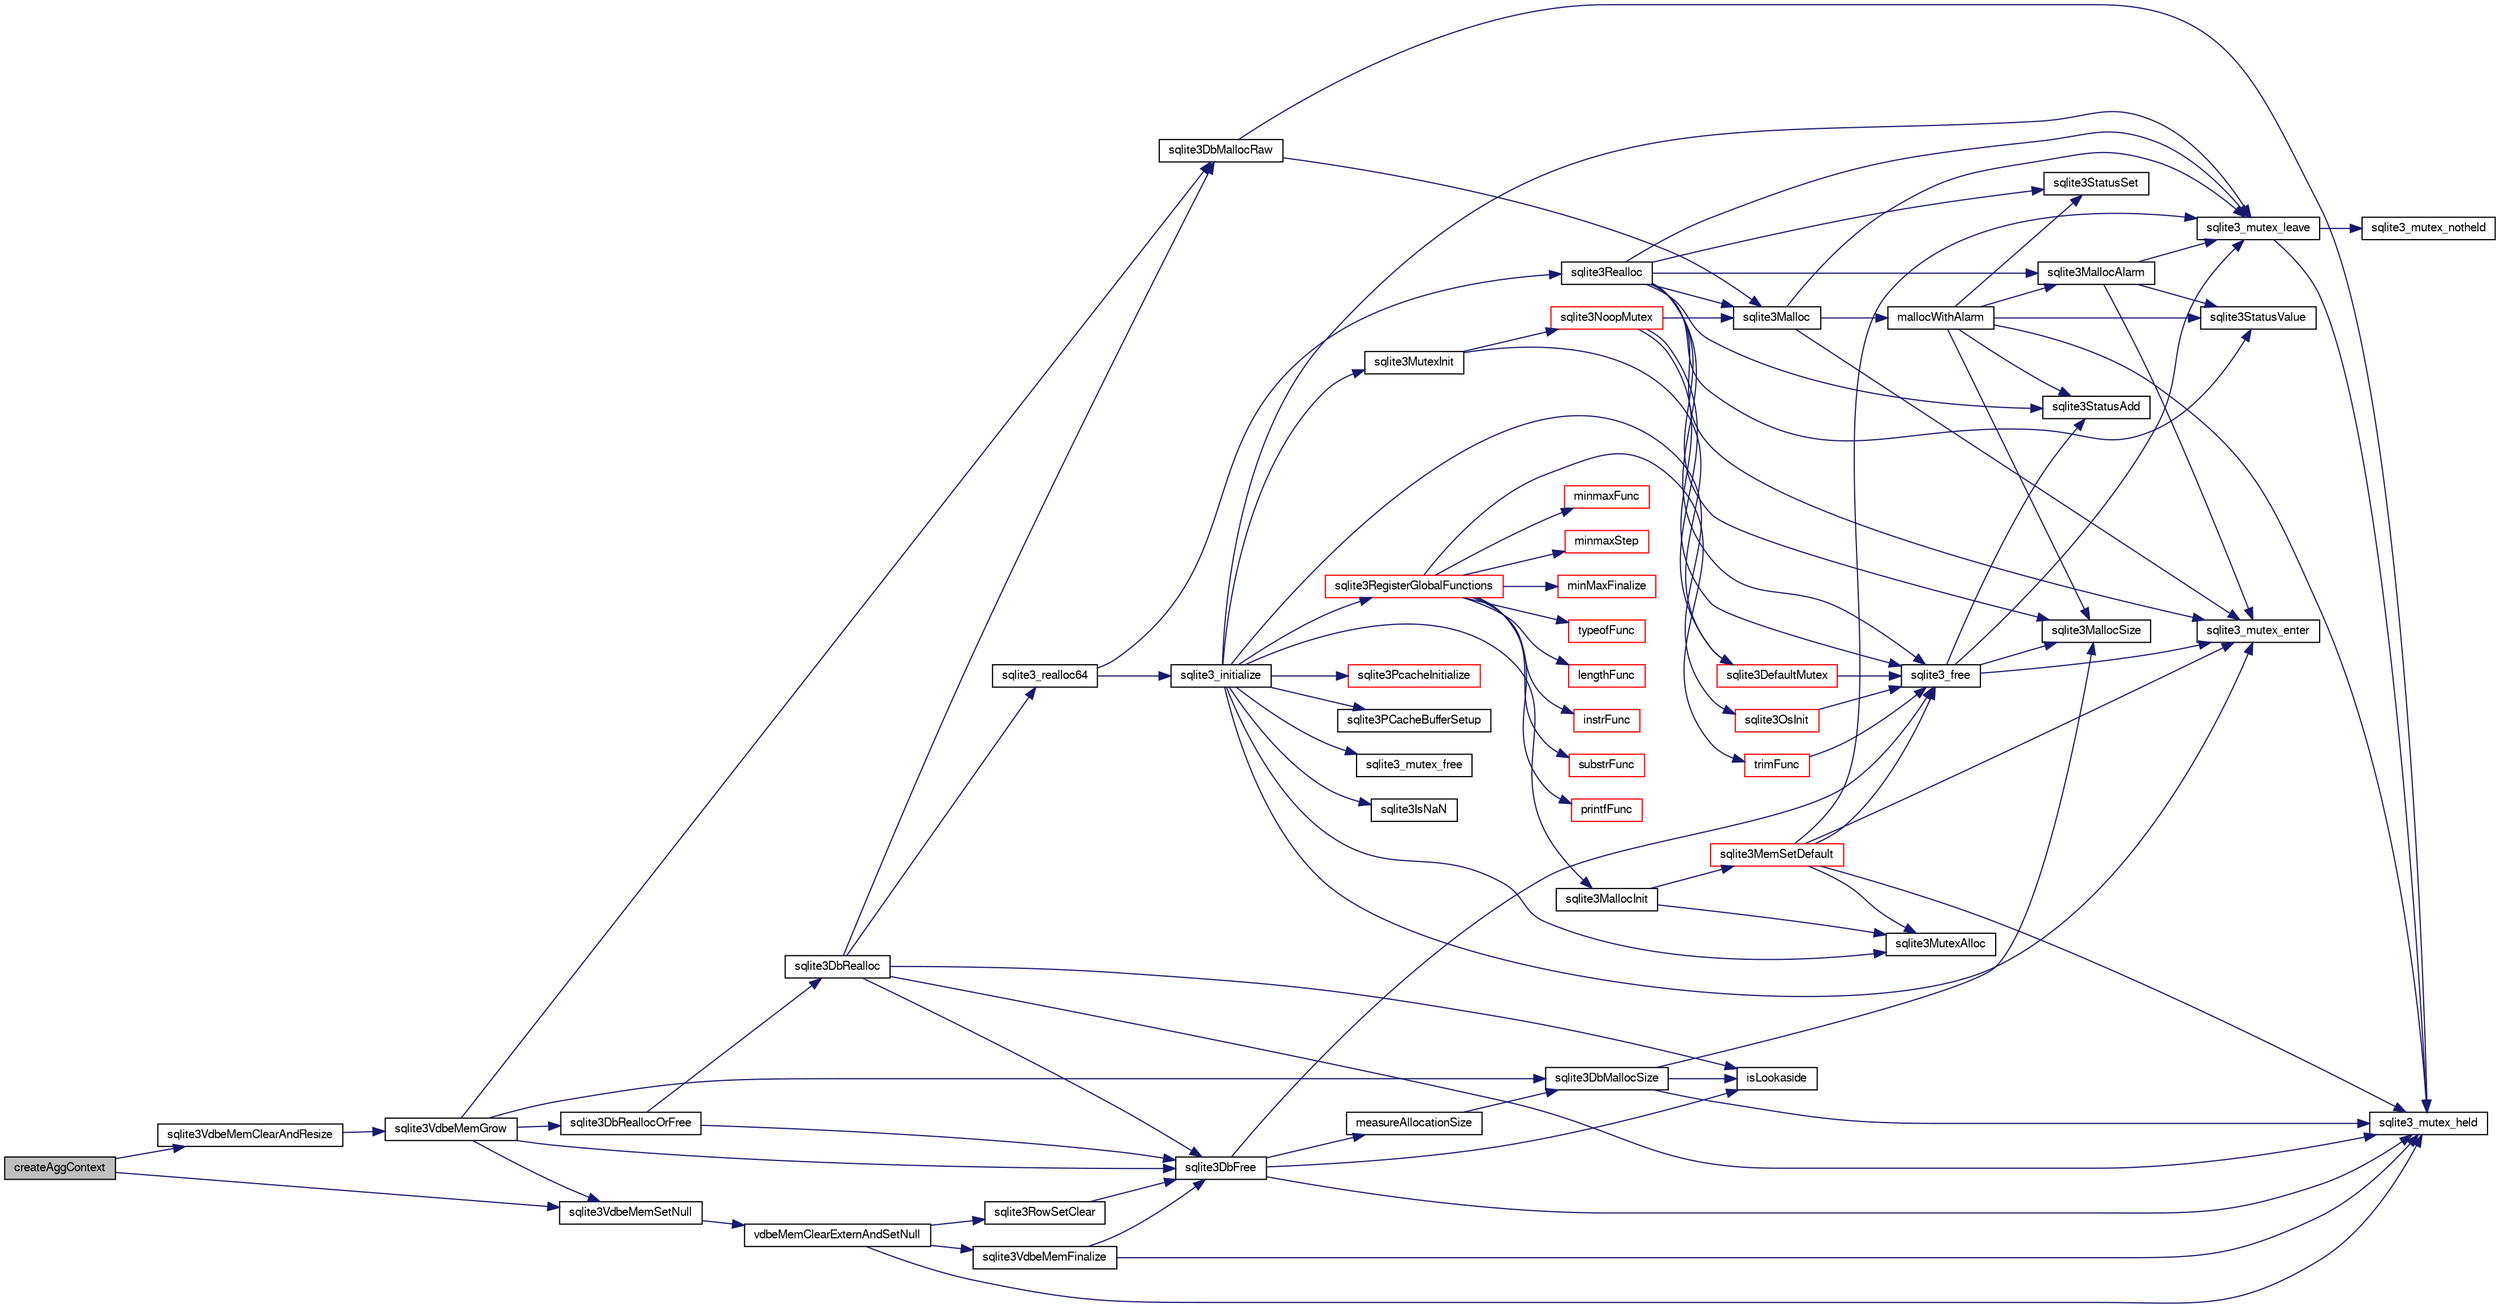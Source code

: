 digraph "createAggContext"
{
  edge [fontname="FreeSans",fontsize="10",labelfontname="FreeSans",labelfontsize="10"];
  node [fontname="FreeSans",fontsize="10",shape=record];
  rankdir="LR";
  Node77978 [label="createAggContext",height=0.2,width=0.4,color="black", fillcolor="grey75", style="filled", fontcolor="black"];
  Node77978 -> Node77979 [color="midnightblue",fontsize="10",style="solid",fontname="FreeSans"];
  Node77979 [label="sqlite3VdbeMemSetNull",height=0.2,width=0.4,color="black", fillcolor="white", style="filled",URL="$sqlite3_8c.html#ae01092c23aebaf8a3ebdf3954609b410"];
  Node77979 -> Node77980 [color="midnightblue",fontsize="10",style="solid",fontname="FreeSans"];
  Node77980 [label="vdbeMemClearExternAndSetNull",height=0.2,width=0.4,color="black", fillcolor="white", style="filled",URL="$sqlite3_8c.html#a29c41a360fb0e86b817777daf061230c"];
  Node77980 -> Node77981 [color="midnightblue",fontsize="10",style="solid",fontname="FreeSans"];
  Node77981 [label="sqlite3_mutex_held",height=0.2,width=0.4,color="black", fillcolor="white", style="filled",URL="$sqlite3_8c.html#acf77da68932b6bc163c5e68547ecc3e7"];
  Node77980 -> Node77982 [color="midnightblue",fontsize="10",style="solid",fontname="FreeSans"];
  Node77982 [label="sqlite3VdbeMemFinalize",height=0.2,width=0.4,color="black", fillcolor="white", style="filled",URL="$sqlite3_8c.html#a2568220f48ddef81b1c43e401042d9d2"];
  Node77982 -> Node77981 [color="midnightblue",fontsize="10",style="solid",fontname="FreeSans"];
  Node77982 -> Node77983 [color="midnightblue",fontsize="10",style="solid",fontname="FreeSans"];
  Node77983 [label="sqlite3DbFree",height=0.2,width=0.4,color="black", fillcolor="white", style="filled",URL="$sqlite3_8c.html#ac70ab821a6607b4a1b909582dc37a069"];
  Node77983 -> Node77981 [color="midnightblue",fontsize="10",style="solid",fontname="FreeSans"];
  Node77983 -> Node77984 [color="midnightblue",fontsize="10",style="solid",fontname="FreeSans"];
  Node77984 [label="measureAllocationSize",height=0.2,width=0.4,color="black", fillcolor="white", style="filled",URL="$sqlite3_8c.html#a45731e644a22fdb756e2b6337224217a"];
  Node77984 -> Node77985 [color="midnightblue",fontsize="10",style="solid",fontname="FreeSans"];
  Node77985 [label="sqlite3DbMallocSize",height=0.2,width=0.4,color="black", fillcolor="white", style="filled",URL="$sqlite3_8c.html#aa397e5a8a03495203a0767abf0a71f86"];
  Node77985 -> Node77986 [color="midnightblue",fontsize="10",style="solid",fontname="FreeSans"];
  Node77986 [label="sqlite3MallocSize",height=0.2,width=0.4,color="black", fillcolor="white", style="filled",URL="$sqlite3_8c.html#acf5d2a5f35270bafb050bd2def576955"];
  Node77985 -> Node77981 [color="midnightblue",fontsize="10",style="solid",fontname="FreeSans"];
  Node77985 -> Node77987 [color="midnightblue",fontsize="10",style="solid",fontname="FreeSans"];
  Node77987 [label="isLookaside",height=0.2,width=0.4,color="black", fillcolor="white", style="filled",URL="$sqlite3_8c.html#a770fa05ff9717b75e16f4d968a77b897"];
  Node77983 -> Node77987 [color="midnightblue",fontsize="10",style="solid",fontname="FreeSans"];
  Node77983 -> Node77988 [color="midnightblue",fontsize="10",style="solid",fontname="FreeSans"];
  Node77988 [label="sqlite3_free",height=0.2,width=0.4,color="black", fillcolor="white", style="filled",URL="$sqlite3_8c.html#a6552349e36a8a691af5487999ab09519"];
  Node77988 -> Node77989 [color="midnightblue",fontsize="10",style="solid",fontname="FreeSans"];
  Node77989 [label="sqlite3_mutex_enter",height=0.2,width=0.4,color="black", fillcolor="white", style="filled",URL="$sqlite3_8c.html#a1c12cde690bd89f104de5cbad12a6bf5"];
  Node77988 -> Node77990 [color="midnightblue",fontsize="10",style="solid",fontname="FreeSans"];
  Node77990 [label="sqlite3StatusAdd",height=0.2,width=0.4,color="black", fillcolor="white", style="filled",URL="$sqlite3_8c.html#afa029f93586aeab4cc85360905dae9cd"];
  Node77988 -> Node77986 [color="midnightblue",fontsize="10",style="solid",fontname="FreeSans"];
  Node77988 -> Node77991 [color="midnightblue",fontsize="10",style="solid",fontname="FreeSans"];
  Node77991 [label="sqlite3_mutex_leave",height=0.2,width=0.4,color="black", fillcolor="white", style="filled",URL="$sqlite3_8c.html#a5838d235601dbd3c1fa993555c6bcc93"];
  Node77991 -> Node77981 [color="midnightblue",fontsize="10",style="solid",fontname="FreeSans"];
  Node77991 -> Node77992 [color="midnightblue",fontsize="10",style="solid",fontname="FreeSans"];
  Node77992 [label="sqlite3_mutex_notheld",height=0.2,width=0.4,color="black", fillcolor="white", style="filled",URL="$sqlite3_8c.html#a83967c837c1c000d3b5adcfaa688f5dc"];
  Node77980 -> Node77993 [color="midnightblue",fontsize="10",style="solid",fontname="FreeSans"];
  Node77993 [label="sqlite3RowSetClear",height=0.2,width=0.4,color="black", fillcolor="white", style="filled",URL="$sqlite3_8c.html#ae153de0cd969511a607e26deeca80342"];
  Node77993 -> Node77983 [color="midnightblue",fontsize="10",style="solid",fontname="FreeSans"];
  Node77978 -> Node77994 [color="midnightblue",fontsize="10",style="solid",fontname="FreeSans"];
  Node77994 [label="sqlite3VdbeMemClearAndResize",height=0.2,width=0.4,color="black", fillcolor="white", style="filled",URL="$sqlite3_8c.html#add082be4aa46084ecdf023cfac898231"];
  Node77994 -> Node77995 [color="midnightblue",fontsize="10",style="solid",fontname="FreeSans"];
  Node77995 [label="sqlite3VdbeMemGrow",height=0.2,width=0.4,color="black", fillcolor="white", style="filled",URL="$sqlite3_8c.html#aba753c9690ae0ba31b5100945cf29447"];
  Node77995 -> Node77985 [color="midnightblue",fontsize="10",style="solid",fontname="FreeSans"];
  Node77995 -> Node77996 [color="midnightblue",fontsize="10",style="solid",fontname="FreeSans"];
  Node77996 [label="sqlite3DbReallocOrFree",height=0.2,width=0.4,color="black", fillcolor="white", style="filled",URL="$sqlite3_8c.html#a532a9fd62eeb46b61885a0fff075231c"];
  Node77996 -> Node77997 [color="midnightblue",fontsize="10",style="solid",fontname="FreeSans"];
  Node77997 [label="sqlite3DbRealloc",height=0.2,width=0.4,color="black", fillcolor="white", style="filled",URL="$sqlite3_8c.html#ae028f4902a9d29bcaf310ff289ee87dc"];
  Node77997 -> Node77981 [color="midnightblue",fontsize="10",style="solid",fontname="FreeSans"];
  Node77997 -> Node77998 [color="midnightblue",fontsize="10",style="solid",fontname="FreeSans"];
  Node77998 [label="sqlite3DbMallocRaw",height=0.2,width=0.4,color="black", fillcolor="white", style="filled",URL="$sqlite3_8c.html#abbe8be0cf7175e11ddc3e2218fad924e"];
  Node77998 -> Node77981 [color="midnightblue",fontsize="10",style="solid",fontname="FreeSans"];
  Node77998 -> Node77999 [color="midnightblue",fontsize="10",style="solid",fontname="FreeSans"];
  Node77999 [label="sqlite3Malloc",height=0.2,width=0.4,color="black", fillcolor="white", style="filled",URL="$sqlite3_8c.html#a361a2eaa846b1885f123abe46f5d8b2b"];
  Node77999 -> Node77989 [color="midnightblue",fontsize="10",style="solid",fontname="FreeSans"];
  Node77999 -> Node78000 [color="midnightblue",fontsize="10",style="solid",fontname="FreeSans"];
  Node78000 [label="mallocWithAlarm",height=0.2,width=0.4,color="black", fillcolor="white", style="filled",URL="$sqlite3_8c.html#ab070d5cf8e48ec8a6a43cf025d48598b"];
  Node78000 -> Node77981 [color="midnightblue",fontsize="10",style="solid",fontname="FreeSans"];
  Node78000 -> Node78001 [color="midnightblue",fontsize="10",style="solid",fontname="FreeSans"];
  Node78001 [label="sqlite3StatusSet",height=0.2,width=0.4,color="black", fillcolor="white", style="filled",URL="$sqlite3_8c.html#afec7586c01fcb5ea17dc9d7725a589d9"];
  Node78000 -> Node78002 [color="midnightblue",fontsize="10",style="solid",fontname="FreeSans"];
  Node78002 [label="sqlite3StatusValue",height=0.2,width=0.4,color="black", fillcolor="white", style="filled",URL="$sqlite3_8c.html#a30b8ac296c6e200c1fa57708d52c6ef6"];
  Node78000 -> Node78003 [color="midnightblue",fontsize="10",style="solid",fontname="FreeSans"];
  Node78003 [label="sqlite3MallocAlarm",height=0.2,width=0.4,color="black", fillcolor="white", style="filled",URL="$sqlite3_8c.html#ada66988e8471d1198f3219c062377508"];
  Node78003 -> Node78002 [color="midnightblue",fontsize="10",style="solid",fontname="FreeSans"];
  Node78003 -> Node77991 [color="midnightblue",fontsize="10",style="solid",fontname="FreeSans"];
  Node78003 -> Node77989 [color="midnightblue",fontsize="10",style="solid",fontname="FreeSans"];
  Node78000 -> Node77986 [color="midnightblue",fontsize="10",style="solid",fontname="FreeSans"];
  Node78000 -> Node77990 [color="midnightblue",fontsize="10",style="solid",fontname="FreeSans"];
  Node77999 -> Node77991 [color="midnightblue",fontsize="10",style="solid",fontname="FreeSans"];
  Node77997 -> Node77987 [color="midnightblue",fontsize="10",style="solid",fontname="FreeSans"];
  Node77997 -> Node77983 [color="midnightblue",fontsize="10",style="solid",fontname="FreeSans"];
  Node77997 -> Node78004 [color="midnightblue",fontsize="10",style="solid",fontname="FreeSans"];
  Node78004 [label="sqlite3_realloc64",height=0.2,width=0.4,color="black", fillcolor="white", style="filled",URL="$sqlite3_8c.html#a3765a714077ee547e811034236dc9ecd"];
  Node78004 -> Node78005 [color="midnightblue",fontsize="10",style="solid",fontname="FreeSans"];
  Node78005 [label="sqlite3_initialize",height=0.2,width=0.4,color="black", fillcolor="white", style="filled",URL="$sqlite3_8c.html#ab0c0ee2d5d4cf8b28e9572296a8861df"];
  Node78005 -> Node78006 [color="midnightblue",fontsize="10",style="solid",fontname="FreeSans"];
  Node78006 [label="sqlite3MutexInit",height=0.2,width=0.4,color="black", fillcolor="white", style="filled",URL="$sqlite3_8c.html#a7906afcdd1cdb3d0007eb932398a1158"];
  Node78006 -> Node78007 [color="midnightblue",fontsize="10",style="solid",fontname="FreeSans"];
  Node78007 [label="sqlite3DefaultMutex",height=0.2,width=0.4,color="red", fillcolor="white", style="filled",URL="$sqlite3_8c.html#ac895a71e325f9b2f9b862f737c17aca8"];
  Node78007 -> Node77988 [color="midnightblue",fontsize="10",style="solid",fontname="FreeSans"];
  Node78006 -> Node78016 [color="midnightblue",fontsize="10",style="solid",fontname="FreeSans"];
  Node78016 [label="sqlite3NoopMutex",height=0.2,width=0.4,color="red", fillcolor="white", style="filled",URL="$sqlite3_8c.html#a09742cde9ef371d94f8201d2cdb543e4"];
  Node78016 -> Node77999 [color="midnightblue",fontsize="10",style="solid",fontname="FreeSans"];
  Node78016 -> Node77988 [color="midnightblue",fontsize="10",style="solid",fontname="FreeSans"];
  Node78016 -> Node78007 [color="midnightblue",fontsize="10",style="solid",fontname="FreeSans"];
  Node78005 -> Node78024 [color="midnightblue",fontsize="10",style="solid",fontname="FreeSans"];
  Node78024 [label="sqlite3MutexAlloc",height=0.2,width=0.4,color="black", fillcolor="white", style="filled",URL="$sqlite3_8c.html#a0e3f432ee581f6876b590e7ad7e84e19"];
  Node78005 -> Node77989 [color="midnightblue",fontsize="10",style="solid",fontname="FreeSans"];
  Node78005 -> Node78025 [color="midnightblue",fontsize="10",style="solid",fontname="FreeSans"];
  Node78025 [label="sqlite3MallocInit",height=0.2,width=0.4,color="black", fillcolor="white", style="filled",URL="$sqlite3_8c.html#a9e06f9e7cad0d83ce80ab493c9533552"];
  Node78025 -> Node78026 [color="midnightblue",fontsize="10",style="solid",fontname="FreeSans"];
  Node78026 [label="sqlite3MemSetDefault",height=0.2,width=0.4,color="red", fillcolor="white", style="filled",URL="$sqlite3_8c.html#a162fbfd727e92c5f8f72625b5ff62549"];
  Node78026 -> Node78024 [color="midnightblue",fontsize="10",style="solid",fontname="FreeSans"];
  Node78026 -> Node77989 [color="midnightblue",fontsize="10",style="solid",fontname="FreeSans"];
  Node78026 -> Node77991 [color="midnightblue",fontsize="10",style="solid",fontname="FreeSans"];
  Node78026 -> Node77981 [color="midnightblue",fontsize="10",style="solid",fontname="FreeSans"];
  Node78026 -> Node77988 [color="midnightblue",fontsize="10",style="solid",fontname="FreeSans"];
  Node78025 -> Node78024 [color="midnightblue",fontsize="10",style="solid",fontname="FreeSans"];
  Node78005 -> Node77991 [color="midnightblue",fontsize="10",style="solid",fontname="FreeSans"];
  Node78005 -> Node78106 [color="midnightblue",fontsize="10",style="solid",fontname="FreeSans"];
  Node78106 [label="sqlite3RegisterGlobalFunctions",height=0.2,width=0.4,color="red", fillcolor="white", style="filled",URL="$sqlite3_8c.html#a9f75bd111010f29e1b8d74344473c4ec"];
  Node78106 -> Node78107 [color="midnightblue",fontsize="10",style="solid",fontname="FreeSans"];
  Node78107 [label="trimFunc",height=0.2,width=0.4,color="red", fillcolor="white", style="filled",URL="$sqlite3_8c.html#afad56dbe7f08139a630156e644b14704"];
  Node78107 -> Node77988 [color="midnightblue",fontsize="10",style="solid",fontname="FreeSans"];
  Node78106 -> Node78120 [color="midnightblue",fontsize="10",style="solid",fontname="FreeSans"];
  Node78120 [label="minmaxFunc",height=0.2,width=0.4,color="red", fillcolor="white", style="filled",URL="$sqlite3_8c.html#a4d00f48b948fd73cb70bcfd1efc0bfb0"];
  Node78106 -> Node78129 [color="midnightblue",fontsize="10",style="solid",fontname="FreeSans"];
  Node78129 [label="minmaxStep",height=0.2,width=0.4,color="red", fillcolor="white", style="filled",URL="$sqlite3_8c.html#a5b4c0da0f3b61d7ff25ebd30aa22cca4"];
  Node78106 -> Node78132 [color="midnightblue",fontsize="10",style="solid",fontname="FreeSans"];
  Node78132 [label="minMaxFinalize",height=0.2,width=0.4,color="red", fillcolor="white", style="filled",URL="$sqlite3_8c.html#a0439dd90934a2dee93517c50884d5924"];
  Node78106 -> Node78133 [color="midnightblue",fontsize="10",style="solid",fontname="FreeSans"];
  Node78133 [label="typeofFunc",height=0.2,width=0.4,color="red", fillcolor="white", style="filled",URL="$sqlite3_8c.html#aba6c564ff0d6b017de448469d0fb243f"];
  Node78106 -> Node78134 [color="midnightblue",fontsize="10",style="solid",fontname="FreeSans"];
  Node78134 [label="lengthFunc",height=0.2,width=0.4,color="red", fillcolor="white", style="filled",URL="$sqlite3_8c.html#affdabf006c37c26a1c3e325badb83546"];
  Node78106 -> Node78139 [color="midnightblue",fontsize="10",style="solid",fontname="FreeSans"];
  Node78139 [label="instrFunc",height=0.2,width=0.4,color="red", fillcolor="white", style="filled",URL="$sqlite3_8c.html#a8f86ca540b92ac28aaefaa126170cf8c"];
  Node78106 -> Node78141 [color="midnightblue",fontsize="10",style="solid",fontname="FreeSans"];
  Node78141 [label="substrFunc",height=0.2,width=0.4,color="red", fillcolor="white", style="filled",URL="$sqlite3_8c.html#a8a8739d9af5589338113371e440b2734"];
  Node78106 -> Node78146 [color="midnightblue",fontsize="10",style="solid",fontname="FreeSans"];
  Node78146 [label="printfFunc",height=0.2,width=0.4,color="red", fillcolor="white", style="filled",URL="$sqlite3_8c.html#a80ca21d434c7c5b6668bee721331dda8"];
  Node78005 -> Node78253 [color="midnightblue",fontsize="10",style="solid",fontname="FreeSans"];
  Node78253 [label="sqlite3PcacheInitialize",height=0.2,width=0.4,color="red", fillcolor="white", style="filled",URL="$sqlite3_8c.html#a2902c61ddc88bea002c4d69fe4052b1f"];
  Node78005 -> Node78254 [color="midnightblue",fontsize="10",style="solid",fontname="FreeSans"];
  Node78254 [label="sqlite3OsInit",height=0.2,width=0.4,color="red", fillcolor="white", style="filled",URL="$sqlite3_8c.html#afeaa886fe1ca086a30fd278b1d069762"];
  Node78254 -> Node77988 [color="midnightblue",fontsize="10",style="solid",fontname="FreeSans"];
  Node78005 -> Node78258 [color="midnightblue",fontsize="10",style="solid",fontname="FreeSans"];
  Node78258 [label="sqlite3PCacheBufferSetup",height=0.2,width=0.4,color="black", fillcolor="white", style="filled",URL="$sqlite3_8c.html#ad18a1eebefdfbc4254f473f7b0101937"];
  Node78005 -> Node78259 [color="midnightblue",fontsize="10",style="solid",fontname="FreeSans"];
  Node78259 [label="sqlite3_mutex_free",height=0.2,width=0.4,color="black", fillcolor="white", style="filled",URL="$sqlite3_8c.html#a2db2e72e08f6873afa9c61b0ec726fec"];
  Node78005 -> Node78049 [color="midnightblue",fontsize="10",style="solid",fontname="FreeSans"];
  Node78049 [label="sqlite3IsNaN",height=0.2,width=0.4,color="black", fillcolor="white", style="filled",URL="$sqlite3_8c.html#aed4d78203877c3486765ccbc7feebb50"];
  Node78004 -> Node78038 [color="midnightblue",fontsize="10",style="solid",fontname="FreeSans"];
  Node78038 [label="sqlite3Realloc",height=0.2,width=0.4,color="black", fillcolor="white", style="filled",URL="$sqlite3_8c.html#ad53aefdfc088f622e23ffe838201fe22"];
  Node78038 -> Node77999 [color="midnightblue",fontsize="10",style="solid",fontname="FreeSans"];
  Node78038 -> Node77988 [color="midnightblue",fontsize="10",style="solid",fontname="FreeSans"];
  Node78038 -> Node77986 [color="midnightblue",fontsize="10",style="solid",fontname="FreeSans"];
  Node78038 -> Node77989 [color="midnightblue",fontsize="10",style="solid",fontname="FreeSans"];
  Node78038 -> Node78001 [color="midnightblue",fontsize="10",style="solid",fontname="FreeSans"];
  Node78038 -> Node78002 [color="midnightblue",fontsize="10",style="solid",fontname="FreeSans"];
  Node78038 -> Node78003 [color="midnightblue",fontsize="10",style="solid",fontname="FreeSans"];
  Node78038 -> Node77990 [color="midnightblue",fontsize="10",style="solid",fontname="FreeSans"];
  Node78038 -> Node77991 [color="midnightblue",fontsize="10",style="solid",fontname="FreeSans"];
  Node77996 -> Node77983 [color="midnightblue",fontsize="10",style="solid",fontname="FreeSans"];
  Node77995 -> Node77983 [color="midnightblue",fontsize="10",style="solid",fontname="FreeSans"];
  Node77995 -> Node77998 [color="midnightblue",fontsize="10",style="solid",fontname="FreeSans"];
  Node77995 -> Node77979 [color="midnightblue",fontsize="10",style="solid",fontname="FreeSans"];
}
